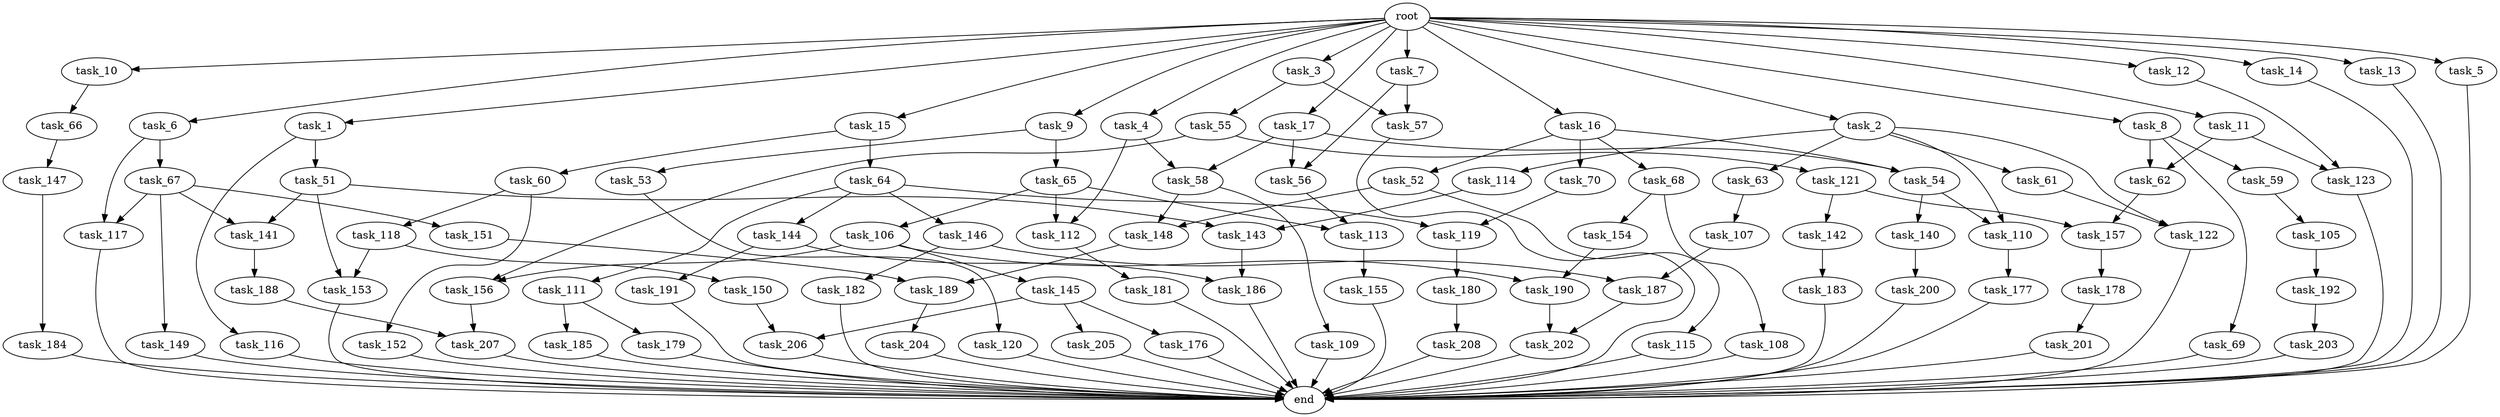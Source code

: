 digraph G {
  task_152 [size="34359738368.000000"];
  task_116 [size="137438953472.000000"];
  task_105 [size="695784701952.000000"];
  task_58 [size="352187318272.000000"];
  task_140 [size="420906795008.000000"];
  task_15 [size="1024.000000"];
  task_55 [size="77309411328.000000"];
  task_17 [size="1024.000000"];
  task_118 [size="34359738368.000000"];
  task_184 [size="858993459200.000000"];
  task_143 [size="687194767360.000000"];
  task_207 [size="893353197568.000000"];
  task_153 [size="558345748480.000000"];
  task_191 [size="137438953472.000000"];
  task_7 [size="1024.000000"];
  task_119 [size="446676598784.000000"];
  task_183 [size="214748364800.000000"];
  task_154 [size="858993459200.000000"];
  task_106 [size="420906795008.000000"];
  task_176 [size="137438953472.000000"];
  task_204 [size="420906795008.000000"];
  task_117 [size="171798691840.000000"];
  task_181 [size="309237645312.000000"];
  task_67 [size="137438953472.000000"];
  task_9 [size="1024.000000"];
  task_56 [size="352187318272.000000"];
  task_155 [size="77309411328.000000"];
  task_112 [size="558345748480.000000"];
  task_147 [size="549755813888.000000"];
  task_185 [size="858993459200.000000"];
  task_59 [size="137438953472.000000"];
  task_121 [size="858993459200.000000"];
  task_64 [size="77309411328.000000"];
  task_65 [size="858993459200.000000"];
  task_150 [size="420906795008.000000"];
  task_188 [size="695784701952.000000"];
  task_63 [size="309237645312.000000"];
  task_68 [size="420906795008.000000"];
  task_115 [size="858993459200.000000"];
  task_206 [size="446676598784.000000"];
  task_113 [size="1279900254208.000000"];
  task_190 [size="893353197568.000000"];
  task_54 [size="635655159808.000000"];
  task_61 [size="309237645312.000000"];
  task_11 [size="1024.000000"];
  task_145 [size="858993459200.000000"];
  task_156 [size="1717986918400.000000"];
  task_1 [size="1024.000000"];
  task_53 [size="858993459200.000000"];
  task_157 [size="274877906944.000000"];
  task_109 [size="34359738368.000000"];
  task_201 [size="858993459200.000000"];
  task_189 [size="687194767360.000000"];
  task_69 [size="137438953472.000000"];
  task_180 [size="137438953472.000000"];
  task_123 [size="996432412672.000000"];
  task_146 [size="137438953472.000000"];
  task_62 [size="274877906944.000000"];
  task_66 [size="695784701952.000000"];
  task_148 [size="893353197568.000000"];
  task_52 [size="420906795008.000000"];
  end [size="0.000000"];
  task_144 [size="137438953472.000000"];
  task_192 [size="34359738368.000000"];
  task_142 [size="137438953472.000000"];
  task_4 [size="1024.000000"];
  task_60 [size="77309411328.000000"];
  task_10 [size="1024.000000"];
  task_70 [size="420906795008.000000"];
  task_179 [size="858993459200.000000"];
  task_51 [size="137438953472.000000"];
  task_14 [size="1024.000000"];
  task_12 [size="1024.000000"];
  task_13 [size="1024.000000"];
  task_108 [size="858993459200.000000"];
  task_3 [size="1024.000000"];
  task_114 [size="309237645312.000000"];
  task_5 [size="1024.000000"];
  task_203 [size="309237645312.000000"];
  task_6 [size="1024.000000"];
  task_186 [size="274877906944.000000"];
  task_2 [size="1024.000000"];
  task_141 [size="171798691840.000000"];
  task_178 [size="77309411328.000000"];
  task_57 [size="214748364800.000000"];
  task_107 [size="77309411328.000000"];
  task_182 [size="420906795008.000000"];
  task_149 [size="34359738368.000000"];
  task_177 [size="309237645312.000000"];
  task_202 [size="214748364800.000000"];
  task_120 [size="77309411328.000000"];
  task_200 [size="309237645312.000000"];
  root [size="0.000000"];
  task_205 [size="137438953472.000000"];
  task_111 [size="137438953472.000000"];
  task_8 [size="1024.000000"];
  task_16 [size="1024.000000"];
  task_187 [size="635655159808.000000"];
  task_151 [size="34359738368.000000"];
  task_110 [size="730144440320.000000"];
  task_122 [size="343597383680.000000"];
  task_208 [size="214748364800.000000"];

  task_152 -> end [size="1.000000"];
  task_116 -> end [size="1.000000"];
  task_105 -> task_192 [size="33554432.000000"];
  task_58 -> task_109 [size="33554432.000000"];
  task_58 -> task_148 [size="33554432.000000"];
  task_140 -> task_200 [size="301989888.000000"];
  task_15 -> task_60 [size="75497472.000000"];
  task_15 -> task_64 [size="75497472.000000"];
  task_55 -> task_156 [size="838860800.000000"];
  task_55 -> task_121 [size="838860800.000000"];
  task_17 -> task_56 [size="209715200.000000"];
  task_17 -> task_58 [size="209715200.000000"];
  task_17 -> task_54 [size="209715200.000000"];
  task_118 -> task_153 [size="411041792.000000"];
  task_118 -> task_150 [size="411041792.000000"];
  task_184 -> end [size="1.000000"];
  task_143 -> task_186 [size="134217728.000000"];
  task_207 -> end [size="1.000000"];
  task_153 -> end [size="1.000000"];
  task_191 -> end [size="1.000000"];
  task_7 -> task_56 [size="134217728.000000"];
  task_7 -> task_57 [size="134217728.000000"];
  task_119 -> task_180 [size="134217728.000000"];
  task_183 -> end [size="1.000000"];
  task_154 -> task_190 [size="33554432.000000"];
  task_106 -> task_156 [size="838860800.000000"];
  task_106 -> task_145 [size="838860800.000000"];
  task_106 -> task_190 [size="838860800.000000"];
  task_176 -> end [size="1.000000"];
  task_204 -> end [size="1.000000"];
  task_117 -> end [size="1.000000"];
  task_181 -> end [size="1.000000"];
  task_67 -> task_149 [size="33554432.000000"];
  task_67 -> task_117 [size="33554432.000000"];
  task_67 -> task_141 [size="33554432.000000"];
  task_67 -> task_151 [size="33554432.000000"];
  task_9 -> task_53 [size="838860800.000000"];
  task_9 -> task_65 [size="838860800.000000"];
  task_56 -> task_113 [size="838860800.000000"];
  task_155 -> end [size="1.000000"];
  task_112 -> task_181 [size="301989888.000000"];
  task_147 -> task_184 [size="838860800.000000"];
  task_185 -> end [size="1.000000"];
  task_59 -> task_105 [size="679477248.000000"];
  task_121 -> task_142 [size="134217728.000000"];
  task_121 -> task_157 [size="134217728.000000"];
  task_64 -> task_144 [size="134217728.000000"];
  task_64 -> task_119 [size="134217728.000000"];
  task_64 -> task_146 [size="134217728.000000"];
  task_64 -> task_111 [size="134217728.000000"];
  task_65 -> task_112 [size="411041792.000000"];
  task_65 -> task_113 [size="411041792.000000"];
  task_65 -> task_106 [size="411041792.000000"];
  task_150 -> task_206 [size="301989888.000000"];
  task_188 -> task_207 [size="838860800.000000"];
  task_63 -> task_107 [size="75497472.000000"];
  task_68 -> task_108 [size="838860800.000000"];
  task_68 -> task_154 [size="838860800.000000"];
  task_115 -> end [size="1.000000"];
  task_206 -> end [size="1.000000"];
  task_113 -> task_155 [size="75497472.000000"];
  task_190 -> task_202 [size="134217728.000000"];
  task_54 -> task_110 [size="411041792.000000"];
  task_54 -> task_140 [size="411041792.000000"];
  task_61 -> task_122 [size="33554432.000000"];
  task_11 -> task_62 [size="134217728.000000"];
  task_11 -> task_123 [size="134217728.000000"];
  task_145 -> task_176 [size="134217728.000000"];
  task_145 -> task_206 [size="134217728.000000"];
  task_145 -> task_205 [size="134217728.000000"];
  task_156 -> task_207 [size="33554432.000000"];
  task_1 -> task_116 [size="134217728.000000"];
  task_1 -> task_51 [size="134217728.000000"];
  task_53 -> task_120 [size="75497472.000000"];
  task_157 -> task_178 [size="75497472.000000"];
  task_109 -> end [size="1.000000"];
  task_201 -> end [size="1.000000"];
  task_189 -> task_204 [size="411041792.000000"];
  task_69 -> end [size="1.000000"];
  task_180 -> task_208 [size="209715200.000000"];
  task_123 -> end [size="1.000000"];
  task_146 -> task_182 [size="411041792.000000"];
  task_146 -> task_187 [size="411041792.000000"];
  task_62 -> task_157 [size="134217728.000000"];
  task_66 -> task_147 [size="536870912.000000"];
  task_148 -> task_189 [size="536870912.000000"];
  task_52 -> task_148 [size="838860800.000000"];
  task_52 -> task_115 [size="838860800.000000"];
  task_144 -> task_191 [size="134217728.000000"];
  task_144 -> task_186 [size="134217728.000000"];
  task_192 -> task_203 [size="301989888.000000"];
  task_142 -> task_183 [size="209715200.000000"];
  task_4 -> task_58 [size="134217728.000000"];
  task_4 -> task_112 [size="134217728.000000"];
  task_60 -> task_118 [size="33554432.000000"];
  task_60 -> task_152 [size="33554432.000000"];
  task_10 -> task_66 [size="679477248.000000"];
  task_70 -> task_119 [size="301989888.000000"];
  task_179 -> end [size="1.000000"];
  task_51 -> task_153 [size="134217728.000000"];
  task_51 -> task_143 [size="134217728.000000"];
  task_51 -> task_141 [size="134217728.000000"];
  task_14 -> end [size="1.000000"];
  task_12 -> task_123 [size="838860800.000000"];
  task_13 -> end [size="1.000000"];
  task_108 -> end [size="1.000000"];
  task_3 -> task_57 [size="75497472.000000"];
  task_3 -> task_55 [size="75497472.000000"];
  task_114 -> task_143 [size="536870912.000000"];
  task_5 -> end [size="1.000000"];
  task_203 -> end [size="1.000000"];
  task_6 -> task_117 [size="134217728.000000"];
  task_6 -> task_67 [size="134217728.000000"];
  task_186 -> end [size="1.000000"];
  task_2 -> task_63 [size="301989888.000000"];
  task_2 -> task_110 [size="301989888.000000"];
  task_2 -> task_114 [size="301989888.000000"];
  task_2 -> task_61 [size="301989888.000000"];
  task_2 -> task_122 [size="301989888.000000"];
  task_141 -> task_188 [size="679477248.000000"];
  task_178 -> task_201 [size="838860800.000000"];
  task_57 -> end [size="1.000000"];
  task_107 -> task_187 [size="209715200.000000"];
  task_182 -> end [size="1.000000"];
  task_149 -> end [size="1.000000"];
  task_177 -> end [size="1.000000"];
  task_202 -> end [size="1.000000"];
  task_120 -> end [size="1.000000"];
  task_200 -> end [size="1.000000"];
  root -> task_13 [size="1.000000"];
  root -> task_17 [size="1.000000"];
  root -> task_3 [size="1.000000"];
  root -> task_4 [size="1.000000"];
  root -> task_11 [size="1.000000"];
  root -> task_15 [size="1.000000"];
  root -> task_10 [size="1.000000"];
  root -> task_6 [size="1.000000"];
  root -> task_9 [size="1.000000"];
  root -> task_8 [size="1.000000"];
  root -> task_2 [size="1.000000"];
  root -> task_1 [size="1.000000"];
  root -> task_5 [size="1.000000"];
  root -> task_7 [size="1.000000"];
  root -> task_16 [size="1.000000"];
  root -> task_14 [size="1.000000"];
  root -> task_12 [size="1.000000"];
  task_205 -> end [size="1.000000"];
  task_111 -> task_185 [size="838860800.000000"];
  task_111 -> task_179 [size="838860800.000000"];
  task_8 -> task_62 [size="134217728.000000"];
  task_8 -> task_59 [size="134217728.000000"];
  task_8 -> task_69 [size="134217728.000000"];
  task_16 -> task_52 [size="411041792.000000"];
  task_16 -> task_54 [size="411041792.000000"];
  task_16 -> task_68 [size="411041792.000000"];
  task_16 -> task_70 [size="411041792.000000"];
  task_187 -> task_202 [size="75497472.000000"];
  task_151 -> task_189 [size="134217728.000000"];
  task_110 -> task_177 [size="301989888.000000"];
  task_122 -> end [size="1.000000"];
  task_208 -> end [size="1.000000"];
}
